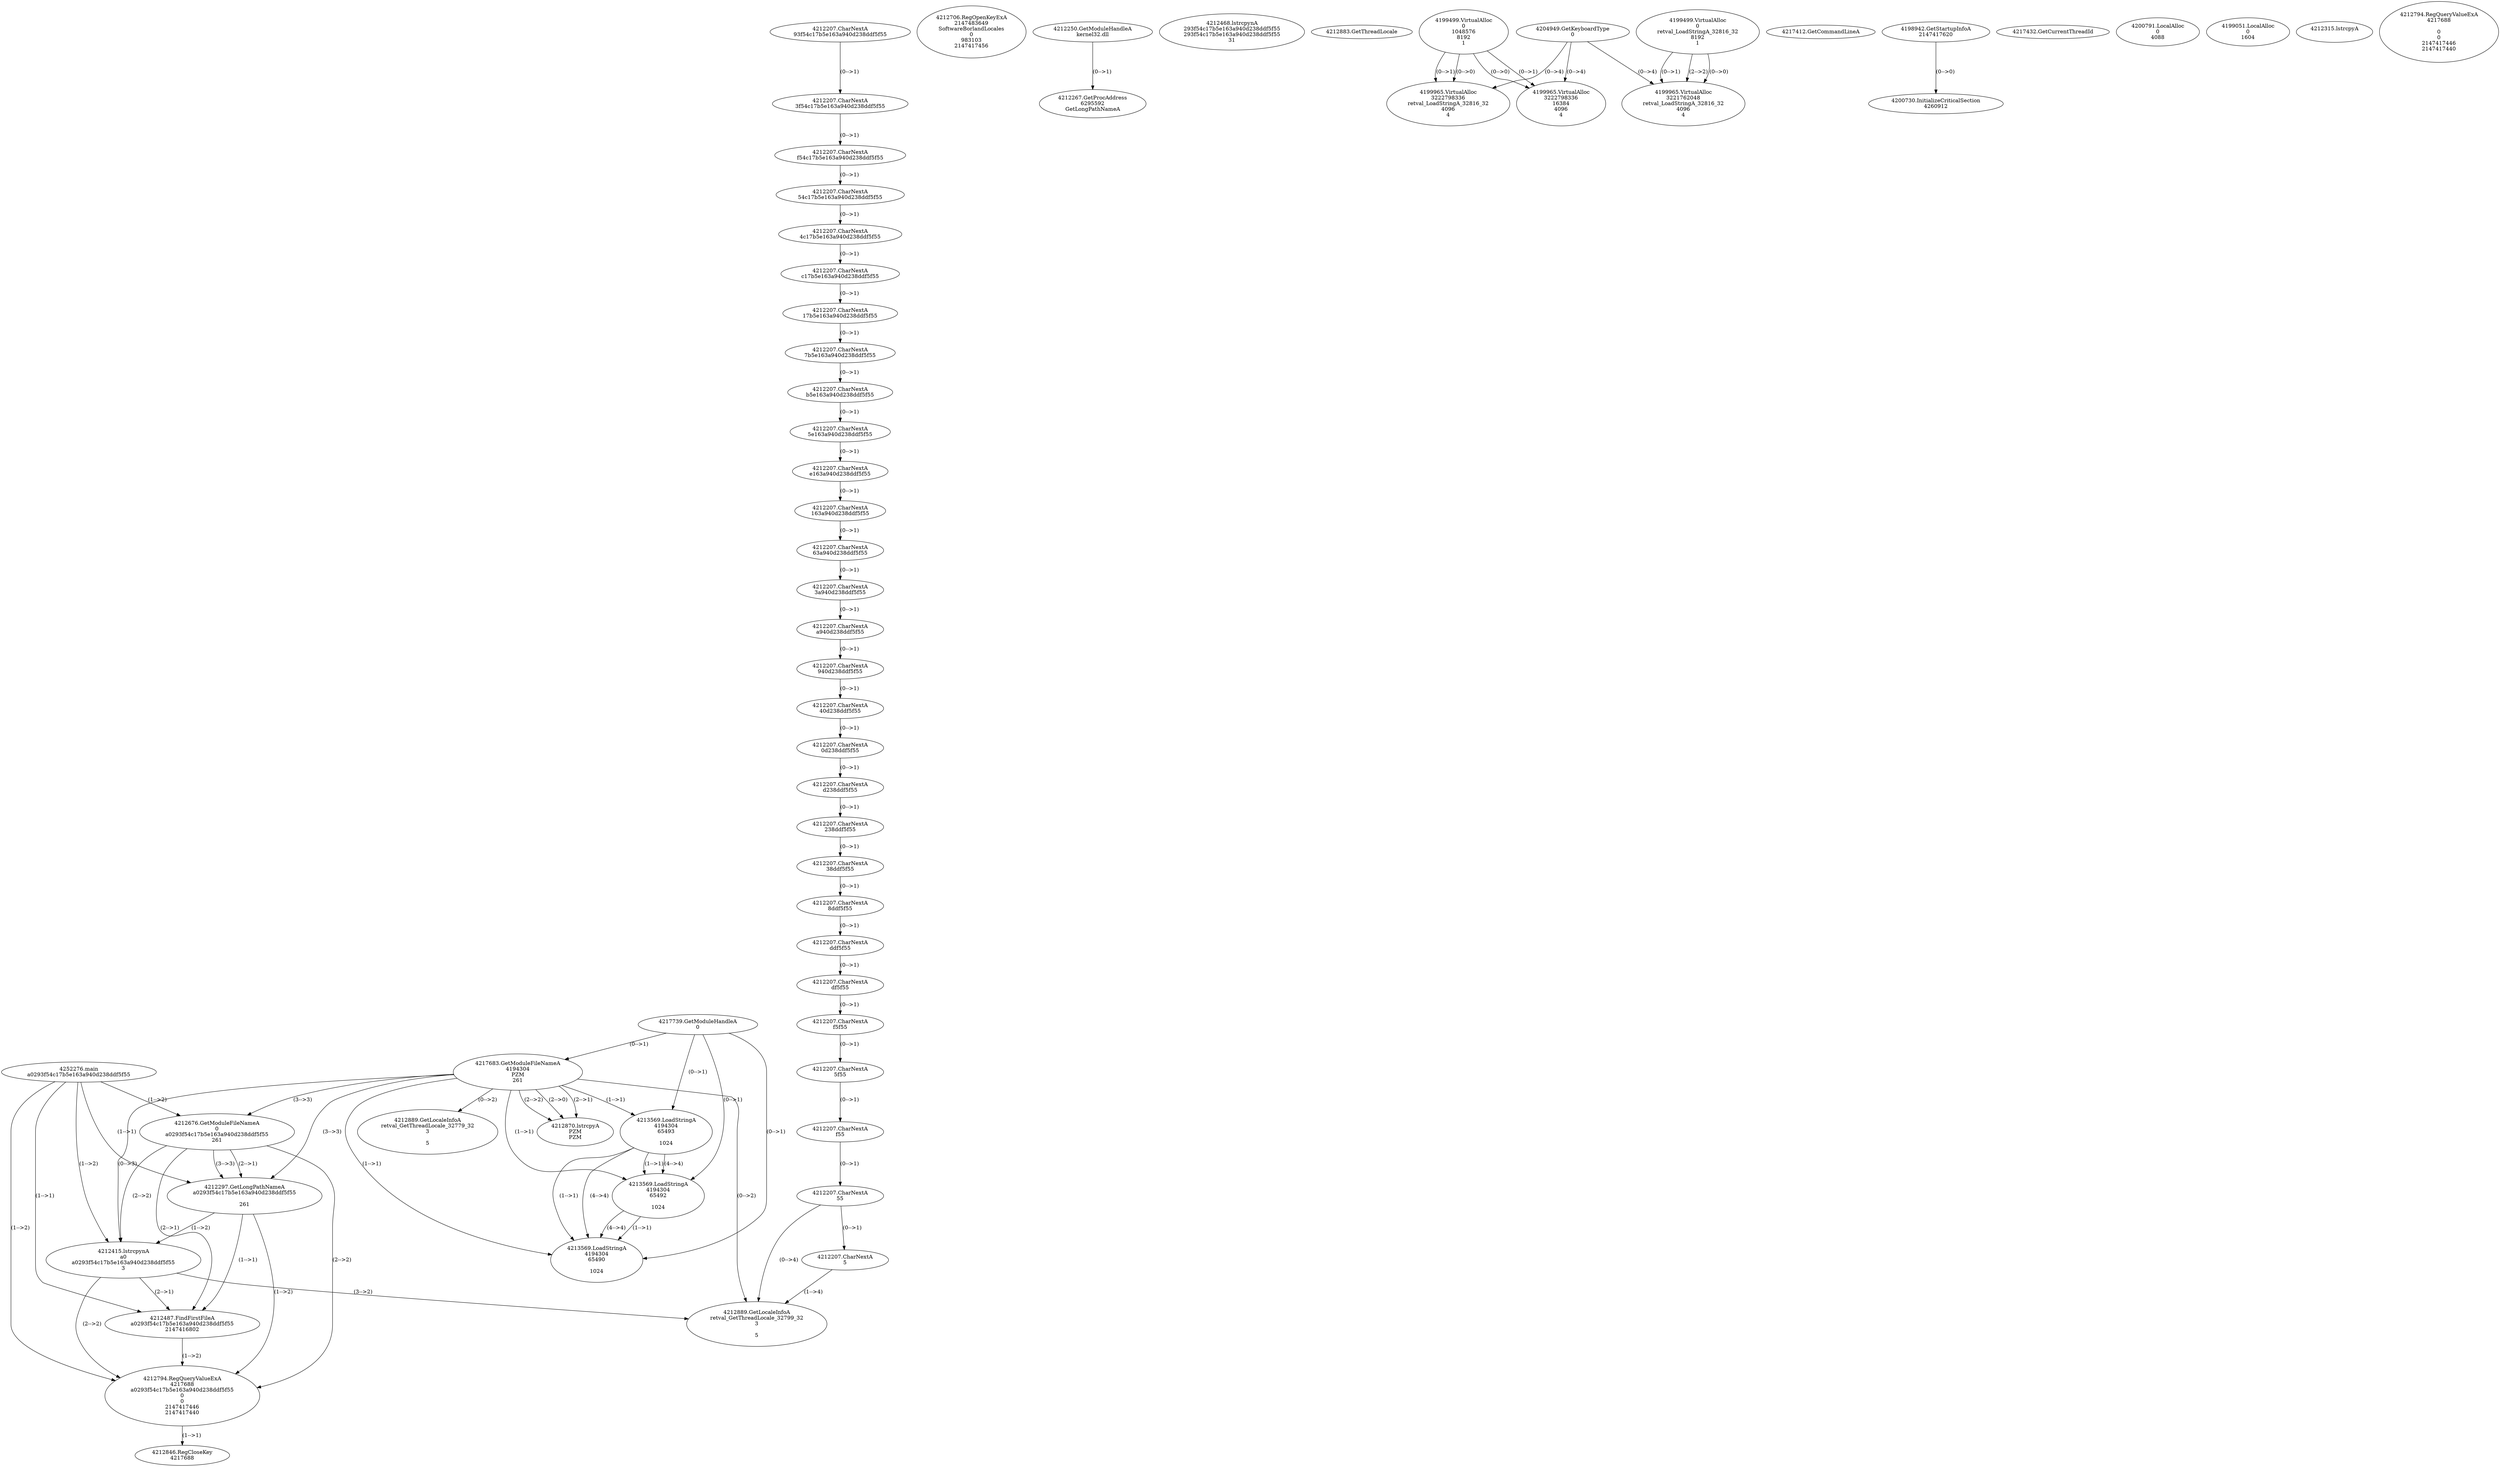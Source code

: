 // Global SCDG with merge call
digraph {
	0 [label="4252276.main
a0293f54c17b5e163a940d238ddf5f55"]
	1 [label="4217739.GetModuleHandleA
0"]
	2 [label="4217683.GetModuleFileNameA
4194304
PZM
261"]
	1 -> 2 [label="(0-->1)"]
	3 [label="4212676.GetModuleFileNameA
0
a0293f54c17b5e163a940d238ddf5f55
261"]
	0 -> 3 [label="(1-->2)"]
	2 -> 3 [label="(3-->3)"]
	4 [label="4212706.RegOpenKeyExA
2147483649
Software\Borland\Locales
0
983103
2147417456"]
	5 [label="4212250.GetModuleHandleA
kernel32.dll"]
	6 [label="4212267.GetProcAddress
6295592
GetLongPathNameA"]
	5 -> 6 [label="(0-->1)"]
	7 [label="4212297.GetLongPathNameA
a0293f54c17b5e163a940d238ddf5f55

261"]
	0 -> 7 [label="(1-->1)"]
	3 -> 7 [label="(2-->1)"]
	2 -> 7 [label="(3-->3)"]
	3 -> 7 [label="(3-->3)"]
	8 [label="4212415.lstrcpynA
a0
a0293f54c17b5e163a940d238ddf5f55
3"]
	0 -> 8 [label="(1-->2)"]
	3 -> 8 [label="(2-->2)"]
	7 -> 8 [label="(1-->2)"]
	2 -> 8 [label="(0-->3)"]
	9 [label="4212207.CharNextA
93f54c17b5e163a940d238ddf5f55"]
	10 [label="4212207.CharNextA
3f54c17b5e163a940d238ddf5f55"]
	9 -> 10 [label="(0-->1)"]
	11 [label="4212207.CharNextA
f54c17b5e163a940d238ddf5f55"]
	10 -> 11 [label="(0-->1)"]
	12 [label="4212207.CharNextA
54c17b5e163a940d238ddf5f55"]
	11 -> 12 [label="(0-->1)"]
	13 [label="4212207.CharNextA
4c17b5e163a940d238ddf5f55"]
	12 -> 13 [label="(0-->1)"]
	14 [label="4212207.CharNextA
c17b5e163a940d238ddf5f55"]
	13 -> 14 [label="(0-->1)"]
	15 [label="4212207.CharNextA
17b5e163a940d238ddf5f55"]
	14 -> 15 [label="(0-->1)"]
	16 [label="4212207.CharNextA
7b5e163a940d238ddf5f55"]
	15 -> 16 [label="(0-->1)"]
	17 [label="4212207.CharNextA
b5e163a940d238ddf5f55"]
	16 -> 17 [label="(0-->1)"]
	18 [label="4212207.CharNextA
5e163a940d238ddf5f55"]
	17 -> 18 [label="(0-->1)"]
	19 [label="4212207.CharNextA
e163a940d238ddf5f55"]
	18 -> 19 [label="(0-->1)"]
	20 [label="4212207.CharNextA
163a940d238ddf5f55"]
	19 -> 20 [label="(0-->1)"]
	21 [label="4212207.CharNextA
63a940d238ddf5f55"]
	20 -> 21 [label="(0-->1)"]
	22 [label="4212207.CharNextA
3a940d238ddf5f55"]
	21 -> 22 [label="(0-->1)"]
	23 [label="4212207.CharNextA
a940d238ddf5f55"]
	22 -> 23 [label="(0-->1)"]
	24 [label="4212207.CharNextA
940d238ddf5f55"]
	23 -> 24 [label="(0-->1)"]
	25 [label="4212207.CharNextA
40d238ddf5f55"]
	24 -> 25 [label="(0-->1)"]
	26 [label="4212207.CharNextA
0d238ddf5f55"]
	25 -> 26 [label="(0-->1)"]
	27 [label="4212207.CharNextA
d238ddf5f55"]
	26 -> 27 [label="(0-->1)"]
	28 [label="4212207.CharNextA
238ddf5f55"]
	27 -> 28 [label="(0-->1)"]
	29 [label="4212207.CharNextA
38ddf5f55"]
	28 -> 29 [label="(0-->1)"]
	30 [label="4212207.CharNextA
8ddf5f55"]
	29 -> 30 [label="(0-->1)"]
	31 [label="4212207.CharNextA
ddf5f55"]
	30 -> 31 [label="(0-->1)"]
	32 [label="4212207.CharNextA
df5f55"]
	31 -> 32 [label="(0-->1)"]
	33 [label="4212207.CharNextA
f5f55"]
	32 -> 33 [label="(0-->1)"]
	34 [label="4212207.CharNextA
5f55"]
	33 -> 34 [label="(0-->1)"]
	35 [label="4212207.CharNextA
f55"]
	34 -> 35 [label="(0-->1)"]
	36 [label="4212207.CharNextA
55"]
	35 -> 36 [label="(0-->1)"]
	37 [label="4212207.CharNextA
5"]
	36 -> 37 [label="(0-->1)"]
	38 [label="4212468.lstrcpynA
293f54c17b5e163a940d238ddf5f55
293f54c17b5e163a940d238ddf5f55
31"]
	39 [label="4212487.FindFirstFileA
a0293f54c17b5e163a940d238ddf5f55
2147416802"]
	0 -> 39 [label="(1-->1)"]
	3 -> 39 [label="(2-->1)"]
	7 -> 39 [label="(1-->1)"]
	8 -> 39 [label="(2-->1)"]
	40 [label="4212794.RegQueryValueExA
4217688
a0293f54c17b5e163a940d238ddf5f55
0
0
2147417446
2147417440"]
	0 -> 40 [label="(1-->2)"]
	3 -> 40 [label="(2-->2)"]
	7 -> 40 [label="(1-->2)"]
	8 -> 40 [label="(2-->2)"]
	39 -> 40 [label="(1-->2)"]
	41 [label="4212846.RegCloseKey
4217688"]
	40 -> 41 [label="(1-->1)"]
	42 [label="4212870.lstrcpyA
PZM
PZM"]
	2 -> 42 [label="(2-->1)"]
	2 -> 42 [label="(2-->2)"]
	2 -> 42 [label="(2-->0)"]
	43 [label="4212883.GetThreadLocale
"]
	44 [label="4212889.GetLocaleInfoA
retval_GetThreadLocale_32799_32
3

5"]
	2 -> 44 [label="(0-->2)"]
	8 -> 44 [label="(3-->2)"]
	36 -> 44 [label="(0-->4)"]
	37 -> 44 [label="(1-->4)"]
	45 [label="4204949.GetKeyboardType
0"]
	46 [label="4217412.GetCommandLineA
"]
	47 [label="4198942.GetStartupInfoA
2147417620"]
	48 [label="4217432.GetCurrentThreadId
"]
	49 [label="4213569.LoadStringA
4194304
65493

1024"]
	1 -> 49 [label="(0-->1)"]
	2 -> 49 [label="(1-->1)"]
	50 [label="4213569.LoadStringA
4194304
65492

1024"]
	1 -> 50 [label="(0-->1)"]
	2 -> 50 [label="(1-->1)"]
	49 -> 50 [label="(1-->1)"]
	49 -> 50 [label="(4-->4)"]
	51 [label="4213569.LoadStringA
4194304
65490

1024"]
	1 -> 51 [label="(0-->1)"]
	2 -> 51 [label="(1-->1)"]
	49 -> 51 [label="(1-->1)"]
	50 -> 51 [label="(1-->1)"]
	49 -> 51 [label="(4-->4)"]
	50 -> 51 [label="(4-->4)"]
	52 [label="4200730.InitializeCriticalSection
4260912"]
	47 -> 52 [label="(0-->0)"]
	53 [label="4200791.LocalAlloc
0
4088"]
	54 [label="4199499.VirtualAlloc
0
1048576
8192
1"]
	55 [label="4199051.LocalAlloc
0
1604"]
	56 [label="4199965.VirtualAlloc
3222798336
16384
4096
4"]
	54 -> 56 [label="(0-->1)"]
	45 -> 56 [label="(0-->4)"]
	54 -> 56 [label="(0-->0)"]
	57 [label="4199499.VirtualAlloc
0
retval_LoadStringA_32816_32
8192
1"]
	58 [label="4199965.VirtualAlloc
3221762048
retval_LoadStringA_32816_32
4096
4"]
	57 -> 58 [label="(0-->1)"]
	57 -> 58 [label="(2-->2)"]
	45 -> 58 [label="(0-->4)"]
	57 -> 58 [label="(0-->0)"]
	59 [label="4199965.VirtualAlloc
3222798336
retval_LoadStringA_32816_32
4096
4"]
	54 -> 59 [label="(0-->1)"]
	45 -> 59 [label="(0-->4)"]
	54 -> 59 [label="(0-->0)"]
	60 [label="4212315.lstrcpyA

"]
	61 [label="4212794.RegQueryValueExA
4217688

0
0
2147417446
2147417440"]
	62 [label="4212889.GetLocaleInfoA
retval_GetThreadLocale_32779_32
3

5"]
	2 -> 62 [label="(0-->2)"]
}
